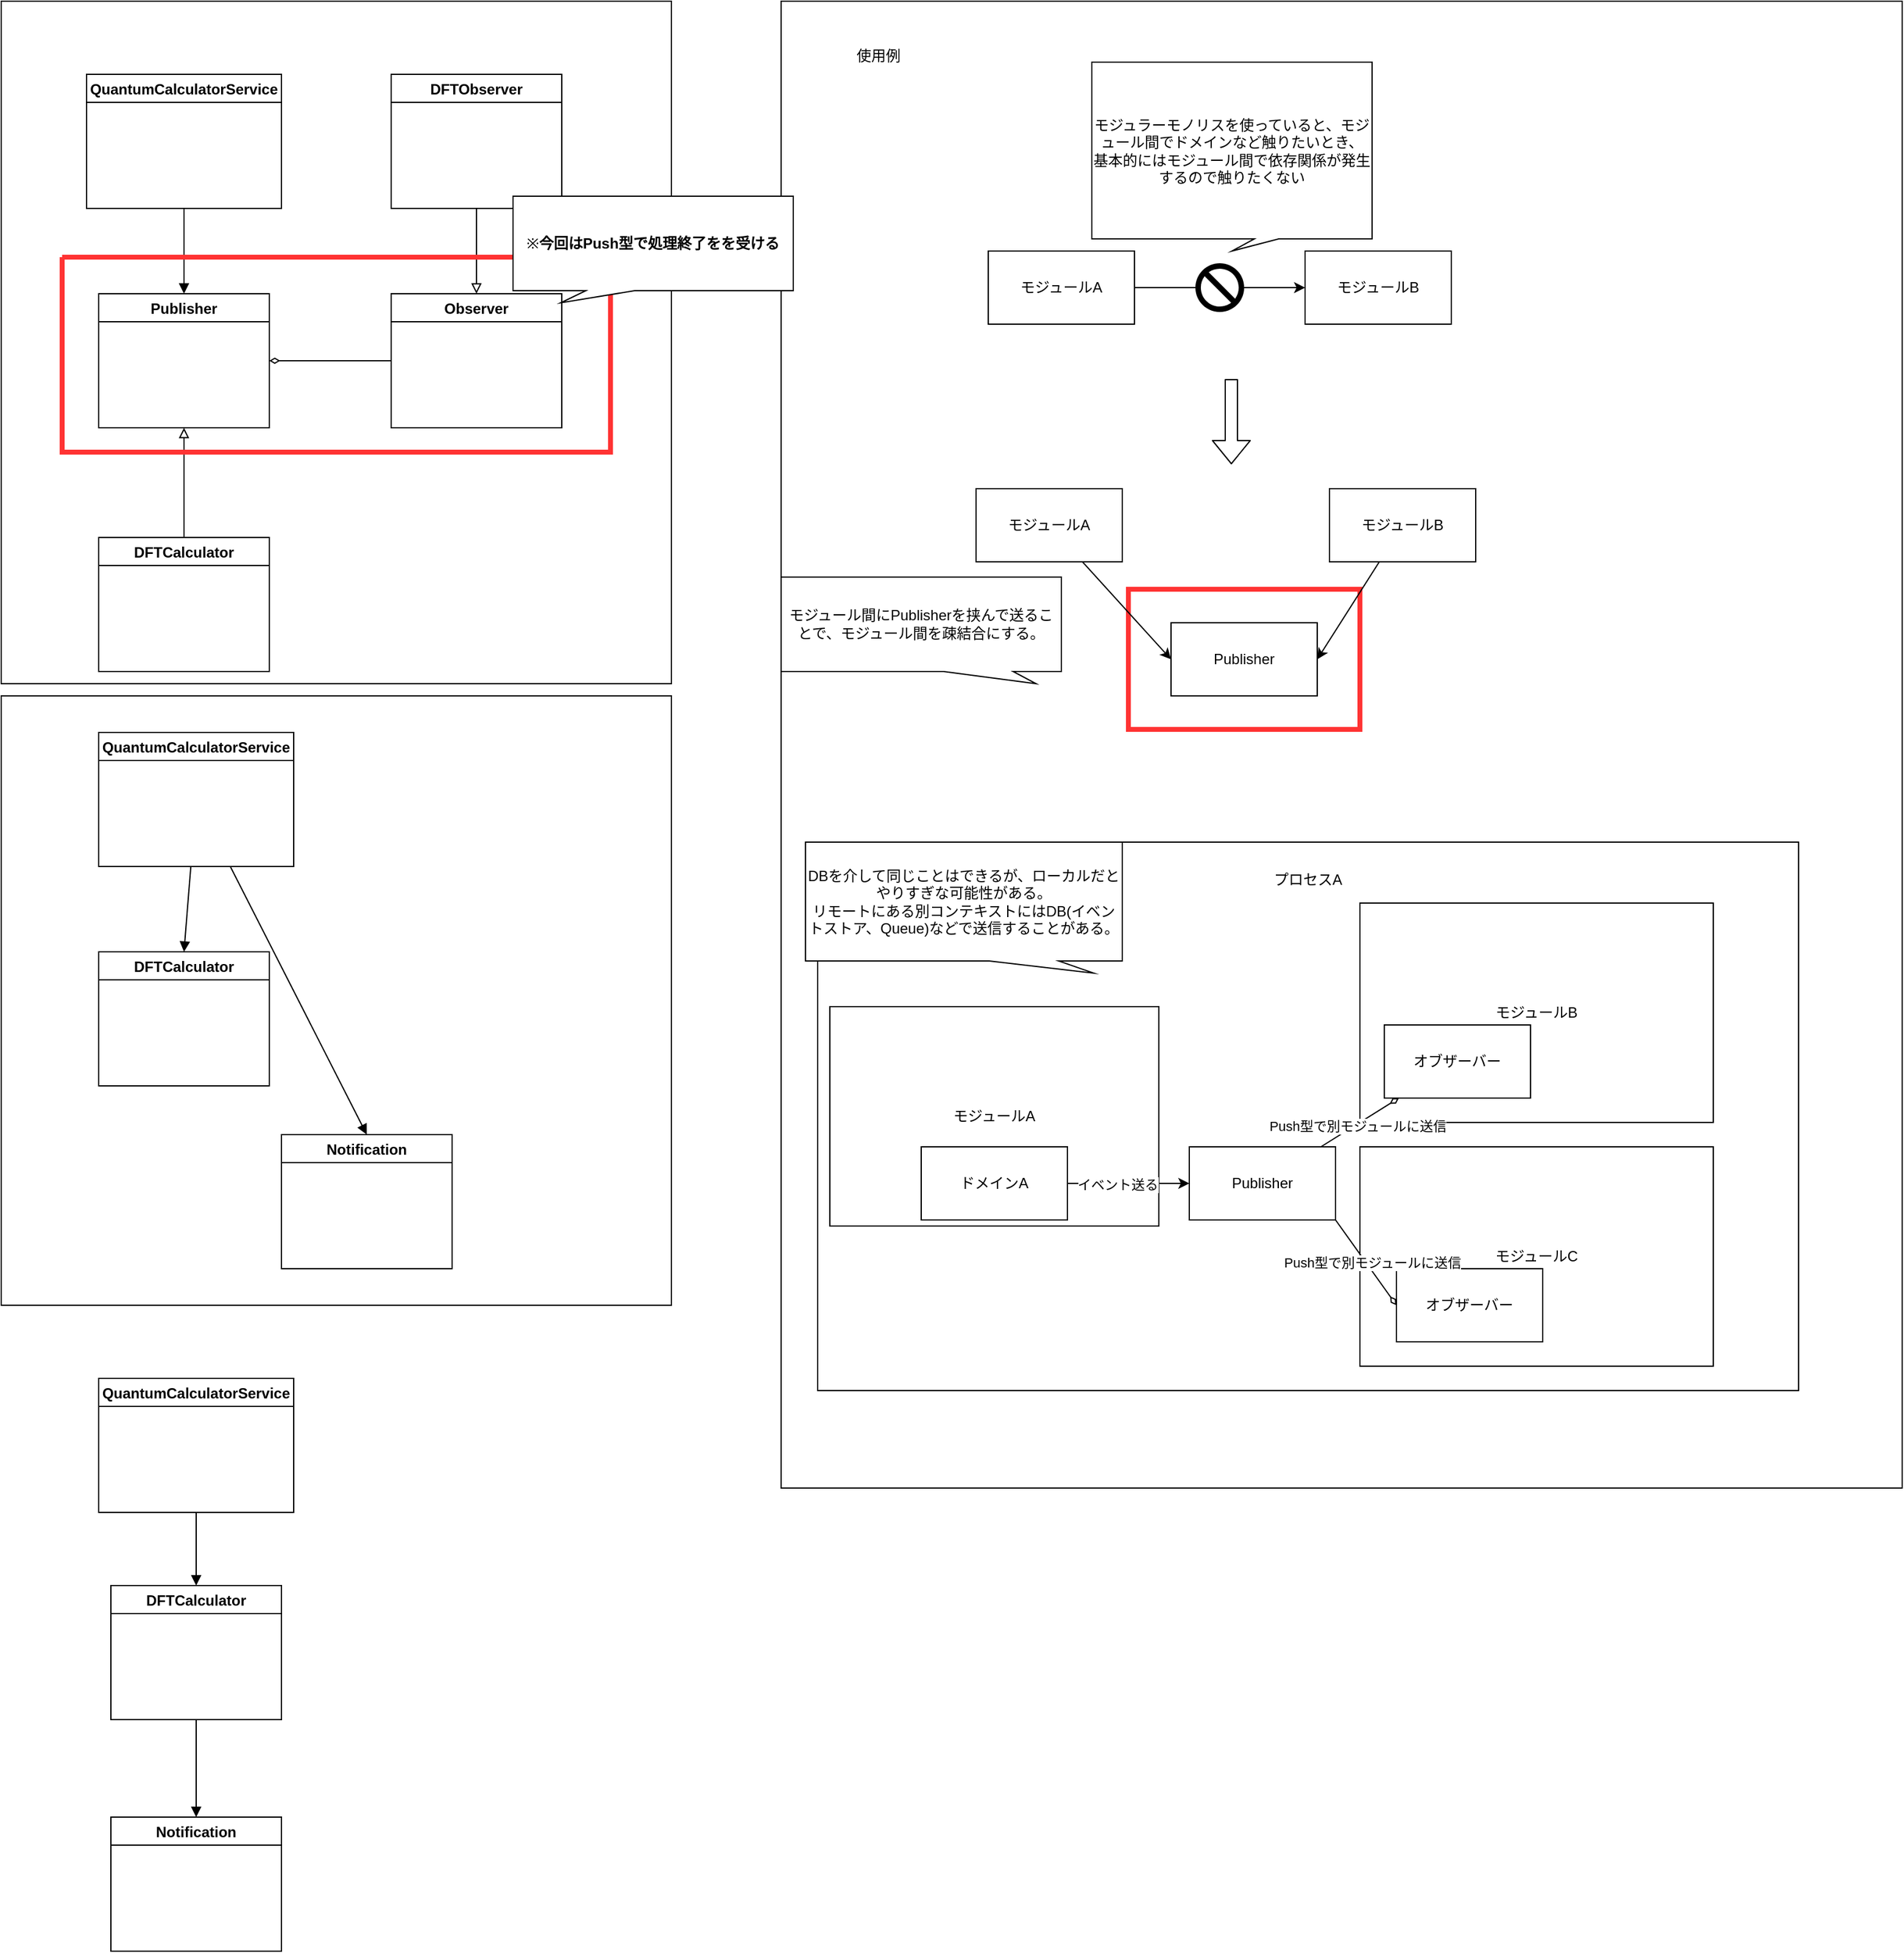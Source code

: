 <mxfile>
    <diagram id="JCCNLBj2ZMaoP5BMb1Lu" name="Page-1">
        <mxGraphModel dx="1005" dy="1490" grid="1" gridSize="10" guides="1" tooltips="1" connect="1" arrows="1" fold="1" page="1" pageScale="1" pageWidth="1169" pageHeight="827" math="0" shadow="0">
            <root>
                <mxCell id="0"/>
                <mxCell id="1" parent="0"/>
                <mxCell id="24" value="" style="rounded=0;whiteSpace=wrap;html=1;" parent="1" vertex="1">
                    <mxGeometry x="40" y="450" width="550" height="500" as="geometry"/>
                </mxCell>
                <mxCell id="23" value="" style="rounded=0;whiteSpace=wrap;html=1;" parent="1" vertex="1">
                    <mxGeometry x="40" y="-120" width="550" height="560" as="geometry"/>
                </mxCell>
                <mxCell id="3" value="Publisher" style="swimlane;" parent="1" vertex="1">
                    <mxGeometry x="120" y="120" width="140" height="110" as="geometry"/>
                </mxCell>
                <mxCell id="5" style="edgeStyle=none;html=1;entryX=0.5;entryY=1;entryDx=0;entryDy=0;endArrow=block;endFill=0;" parent="1" source="4" target="3" edge="1">
                    <mxGeometry relative="1" as="geometry">
                        <mxPoint x="190" y="250" as="targetPoint"/>
                    </mxGeometry>
                </mxCell>
                <mxCell id="4" value="DFTCalculator" style="swimlane;" parent="1" vertex="1">
                    <mxGeometry x="120" y="320" width="140" height="110" as="geometry"/>
                </mxCell>
                <mxCell id="8" style="edgeStyle=none;html=1;entryX=1;entryY=0.5;entryDx=0;entryDy=0;endArrow=diamondThin;endFill=0;" parent="1" source="6" target="3" edge="1">
                    <mxGeometry relative="1" as="geometry"/>
                </mxCell>
                <mxCell id="6" value="Observer" style="swimlane;" parent="1" vertex="1">
                    <mxGeometry x="360" y="120" width="140" height="110" as="geometry"/>
                </mxCell>
                <mxCell id="9" style="edgeStyle=none;html=1;entryX=0.5;entryY=0;entryDx=0;entryDy=0;endArrow=block;endFill=0;" parent="1" source="7" target="6" edge="1">
                    <mxGeometry relative="1" as="geometry"/>
                </mxCell>
                <mxCell id="7" value="DFTObserver" style="swimlane;" parent="1" vertex="1">
                    <mxGeometry x="360" y="-60" width="140" height="110" as="geometry"/>
                </mxCell>
                <mxCell id="10" value="DFTCalculator" style="swimlane;" parent="1" vertex="1">
                    <mxGeometry x="120" y="660" width="140" height="110" as="geometry"/>
                </mxCell>
                <mxCell id="12" style="edgeStyle=none;html=1;entryX=0.5;entryY=0;entryDx=0;entryDy=0;endArrow=block;endFill=1;" parent="1" source="11" target="10" edge="1">
                    <mxGeometry relative="1" as="geometry"/>
                </mxCell>
                <mxCell id="14" style="edgeStyle=none;html=1;entryX=0.5;entryY=0;entryDx=0;entryDy=0;endArrow=block;endFill=1;" parent="1" source="11" target="13" edge="1">
                    <mxGeometry relative="1" as="geometry"/>
                </mxCell>
                <mxCell id="11" value="QuantumCalculatorService" style="swimlane;" parent="1" vertex="1">
                    <mxGeometry x="120" y="480" width="160" height="110" as="geometry"/>
                </mxCell>
                <mxCell id="13" value="Notification" style="swimlane;" parent="1" vertex="1">
                    <mxGeometry x="270" y="810" width="140" height="110" as="geometry"/>
                </mxCell>
                <mxCell id="19" style="edgeStyle=none;html=1;entryX=0.5;entryY=0;entryDx=0;entryDy=0;endArrow=block;endFill=1;" parent="1" source="15" target="17" edge="1">
                    <mxGeometry relative="1" as="geometry"/>
                </mxCell>
                <mxCell id="15" value="DFTCalculator" style="swimlane;" parent="1" vertex="1">
                    <mxGeometry x="130" y="1180" width="140" height="110" as="geometry"/>
                </mxCell>
                <mxCell id="18" style="edgeStyle=none;html=1;entryX=0.5;entryY=0;entryDx=0;entryDy=0;endArrow=block;endFill=1;" parent="1" source="16" target="15" edge="1">
                    <mxGeometry relative="1" as="geometry"/>
                </mxCell>
                <mxCell id="16" value="QuantumCalculatorService" style="swimlane;" parent="1" vertex="1">
                    <mxGeometry x="120" y="1010" width="160" height="110" as="geometry"/>
                </mxCell>
                <mxCell id="17" value="Notification" style="swimlane;" parent="1" vertex="1">
                    <mxGeometry x="130" y="1370" width="140" height="110" as="geometry"/>
                </mxCell>
                <mxCell id="21" style="edgeStyle=none;html=1;entryX=0.5;entryY=0;entryDx=0;entryDy=0;endArrow=block;endFill=1;" parent="1" source="20" target="3" edge="1">
                    <mxGeometry relative="1" as="geometry"/>
                </mxCell>
                <mxCell id="20" value="QuantumCalculatorService" style="swimlane;" parent="1" vertex="1">
                    <mxGeometry x="110" y="-60" width="160" height="110" as="geometry"/>
                </mxCell>
                <mxCell id="60" value="" style="group" vertex="1" connectable="0" parent="1">
                    <mxGeometry x="680" y="-120" width="920" height="1220" as="geometry"/>
                </mxCell>
                <mxCell id="54" value="" style="rounded=0;whiteSpace=wrap;html=1;" vertex="1" parent="60">
                    <mxGeometry width="920" height="1220" as="geometry"/>
                </mxCell>
                <mxCell id="50" value="プロセスA&lt;br&gt;&lt;br&gt;&lt;br&gt;&lt;br&gt;&lt;br&gt;&lt;br&gt;&lt;br&gt;&lt;br&gt;&lt;br&gt;&lt;br&gt;&lt;br&gt;&lt;br&gt;&lt;br&gt;&lt;br&gt;&lt;br&gt;&lt;br&gt;&lt;br&gt;&lt;br&gt;&lt;br&gt;&lt;br&gt;&lt;br&gt;&lt;br&gt;&lt;br&gt;&lt;br&gt;&lt;br&gt;&lt;br&gt;&lt;br&gt;&lt;br&gt;" style="rounded=0;whiteSpace=wrap;html=1;" vertex="1" parent="60">
                    <mxGeometry x="30" y="690" width="805" height="450" as="geometry"/>
                </mxCell>
                <mxCell id="40" value="" style="rounded=0;whiteSpace=wrap;html=1;strokeColor=#FF3333;strokeWidth=4;" vertex="1" parent="60">
                    <mxGeometry x="285" y="482.5" width="190" height="115" as="geometry"/>
                </mxCell>
                <mxCell id="29" value="モジュールA" style="rounded=0;whiteSpace=wrap;html=1;" vertex="1" parent="60">
                    <mxGeometry x="170" y="205" width="120" height="60" as="geometry"/>
                </mxCell>
                <mxCell id="30" value="モジュールB" style="rounded=0;whiteSpace=wrap;html=1;" vertex="1" parent="60">
                    <mxGeometry x="430" y="205" width="120" height="60" as="geometry"/>
                </mxCell>
                <mxCell id="31" value="モジュールB" style="rounded=0;whiteSpace=wrap;html=1;" vertex="1" parent="60">
                    <mxGeometry x="450" y="400" width="120" height="60" as="geometry"/>
                </mxCell>
                <mxCell id="33" value="" style="shape=mxgraph.signs.safety.no;html=1;pointerEvents=1;fillColor=#000000;strokeColor=none;verticalLabelPosition=bottom;verticalAlign=top;align=center;" vertex="1" parent="60">
                    <mxGeometry x="340" y="215" width="40" height="40" as="geometry"/>
                </mxCell>
                <mxCell id="32" style="edgeStyle=none;html=1;entryX=0;entryY=0.5;entryDx=0;entryDy=0;startArrow=none;" edge="1" parent="60" source="33" target="30">
                    <mxGeometry relative="1" as="geometry"/>
                </mxCell>
                <mxCell id="34" value="" style="edgeStyle=none;html=1;entryX=0;entryY=0.5;entryDx=0;entryDy=0;endArrow=none;" edge="1" parent="60" source="29" target="33">
                    <mxGeometry relative="1" as="geometry">
                        <mxPoint x="290" y="235" as="sourcePoint"/>
                        <mxPoint x="430" y="235" as="targetPoint"/>
                    </mxGeometry>
                </mxCell>
                <mxCell id="35" value="モジュラーモノリスを使っていると、モジュール間でドメインなど触りたいとき、&lt;br&gt;基本的にはモジュール間で依存関係が発生するので触りたくない" style="shape=callout;whiteSpace=wrap;html=1;perimeter=calloutPerimeter;size=10;position=0.58;base=20;" vertex="1" parent="60">
                    <mxGeometry x="255" y="50" width="230" height="155" as="geometry"/>
                </mxCell>
                <mxCell id="36" value="モジュールA" style="rounded=0;whiteSpace=wrap;html=1;" vertex="1" parent="60">
                    <mxGeometry x="160" y="400" width="120" height="60" as="geometry"/>
                </mxCell>
                <mxCell id="37" value="Publisher" style="rounded=0;whiteSpace=wrap;html=1;" vertex="1" parent="60">
                    <mxGeometry x="320" y="510" width="120" height="60" as="geometry"/>
                </mxCell>
                <mxCell id="39" style="edgeStyle=none;html=1;entryX=1;entryY=0.5;entryDx=0;entryDy=0;" edge="1" parent="60" source="31" target="37">
                    <mxGeometry relative="1" as="geometry"/>
                </mxCell>
                <mxCell id="38" style="edgeStyle=none;html=1;entryX=0;entryY=0.5;entryDx=0;entryDy=0;" edge="1" parent="60" source="36" target="37">
                    <mxGeometry relative="1" as="geometry"/>
                </mxCell>
                <mxCell id="41" value="モジュール間にPublisherを挟んで送ることで、モジュール間を疎結合にする。" style="shape=callout;whiteSpace=wrap;html=1;perimeter=calloutPerimeter;size=10;position=0.58;base=57;position2=0.91;" vertex="1" parent="60">
                    <mxGeometry y="472.5" width="230" height="87.5" as="geometry"/>
                </mxCell>
                <mxCell id="42" value="" style="shape=flexArrow;endArrow=classic;html=1;" edge="1" parent="60">
                    <mxGeometry width="50" height="50" relative="1" as="geometry">
                        <mxPoint x="369.5" y="310" as="sourcePoint"/>
                        <mxPoint x="369.5" y="380" as="targetPoint"/>
                    </mxGeometry>
                </mxCell>
                <mxCell id="43" value="モジュールA" style="rounded=0;whiteSpace=wrap;html=1;" vertex="1" parent="60">
                    <mxGeometry x="40" y="825" width="270" height="180" as="geometry"/>
                </mxCell>
                <mxCell id="44" value="ドメインA" style="rounded=0;whiteSpace=wrap;html=1;" vertex="1" parent="60">
                    <mxGeometry x="115" y="940" width="120" height="60" as="geometry"/>
                </mxCell>
                <mxCell id="45" value="モジュールB" style="rounded=0;whiteSpace=wrap;html=1;" vertex="1" parent="60">
                    <mxGeometry x="475" y="740" width="290" height="180" as="geometry"/>
                </mxCell>
                <mxCell id="46" value="Publisher" style="rounded=0;whiteSpace=wrap;html=1;" vertex="1" parent="60">
                    <mxGeometry x="335" y="940" width="120" height="60" as="geometry"/>
                </mxCell>
                <mxCell id="47" style="edgeStyle=none;html=1;entryX=0;entryY=0.5;entryDx=0;entryDy=0;" edge="1" parent="60" source="44" target="46">
                    <mxGeometry relative="1" as="geometry"/>
                </mxCell>
                <mxCell id="56" value="イベント送る" style="edgeLabel;html=1;align=center;verticalAlign=middle;resizable=0;points=[];" vertex="1" connectable="0" parent="47">
                    <mxGeometry x="-0.183" relative="1" as="geometry">
                        <mxPoint y="1" as="offset"/>
                    </mxGeometry>
                </mxCell>
                <mxCell id="48" value="オブザーバー" style="rounded=0;whiteSpace=wrap;html=1;" vertex="1" parent="60">
                    <mxGeometry x="495" y="840" width="120" height="60" as="geometry"/>
                </mxCell>
                <mxCell id="49" style="edgeStyle=none;html=1;endArrow=diamondThin;endFill=0;" edge="1" parent="60" source="46" target="48">
                    <mxGeometry relative="1" as="geometry"/>
                </mxCell>
                <mxCell id="57" value="Push型で別モジュールに送信" style="edgeLabel;html=1;align=center;verticalAlign=middle;resizable=0;points=[];" vertex="1" connectable="0" parent="49">
                    <mxGeometry x="-0.066" y="-1" relative="1" as="geometry">
                        <mxPoint as="offset"/>
                    </mxGeometry>
                </mxCell>
                <mxCell id="51" value="モジュールC" style="rounded=0;whiteSpace=wrap;html=1;" vertex="1" parent="60">
                    <mxGeometry x="475" y="940" width="290" height="180" as="geometry"/>
                </mxCell>
                <mxCell id="52" value="オブザーバー" style="rounded=0;whiteSpace=wrap;html=1;" vertex="1" parent="60">
                    <mxGeometry x="505" y="1040" width="120" height="60" as="geometry"/>
                </mxCell>
                <mxCell id="53" style="edgeStyle=none;html=1;endArrow=diamondThin;endFill=0;entryX=0;entryY=0.5;entryDx=0;entryDy=0;exitX=1;exitY=1;exitDx=0;exitDy=0;" edge="1" parent="60" source="46" target="52">
                    <mxGeometry relative="1" as="geometry">
                        <mxPoint x="465" y="950" as="sourcePoint"/>
                        <mxPoint x="525" y="920" as="targetPoint"/>
                    </mxGeometry>
                </mxCell>
                <mxCell id="58" value="Push型で別モジュールに送信" style="edgeLabel;html=1;align=center;verticalAlign=middle;resizable=0;points=[];" vertex="1" connectable="0" parent="53">
                    <mxGeometry x="0.06" y="4" relative="1" as="geometry">
                        <mxPoint as="offset"/>
                    </mxGeometry>
                </mxCell>
                <mxCell id="55" value="使用例" style="text;html=1;strokeColor=none;fillColor=none;align=center;verticalAlign=middle;whiteSpace=wrap;rounded=0;" vertex="1" parent="60">
                    <mxGeometry x="50" y="30" width="60" height="30" as="geometry"/>
                </mxCell>
                <mxCell id="59" value="DBを介して同じことはできるが、ローカルだとやりすぎな可能性がある。&lt;br&gt;リモートにある別コンテキストにはDB(イベントストア、Queue)などで送信することがある。" style="shape=callout;whiteSpace=wrap;html=1;perimeter=calloutPerimeter;size=10;position=0.58;base=57;position2=0.91;" vertex="1" parent="60">
                    <mxGeometry x="20" y="690" width="260" height="107.5" as="geometry"/>
                </mxCell>
                <mxCell id="94" value="" style="swimlane;startSize=0;strokeColor=#FF3333;strokeWidth=4;" vertex="1" parent="1">
                    <mxGeometry x="90" y="90" width="450" height="160" as="geometry"/>
                </mxCell>
                <mxCell id="93" value="※&lt;b&gt;今回はPush型で処理終了をを受ける&lt;br&gt;&lt;/b&gt;" style="shape=callout;whiteSpace=wrap;html=1;perimeter=calloutPerimeter;size=10;position=0.26;base=40;position2=0.17;" vertex="1" parent="1">
                    <mxGeometry x="460" y="40" width="230" height="87.5" as="geometry"/>
                </mxCell>
            </root>
        </mxGraphModel>
    </diagram>
</mxfile>